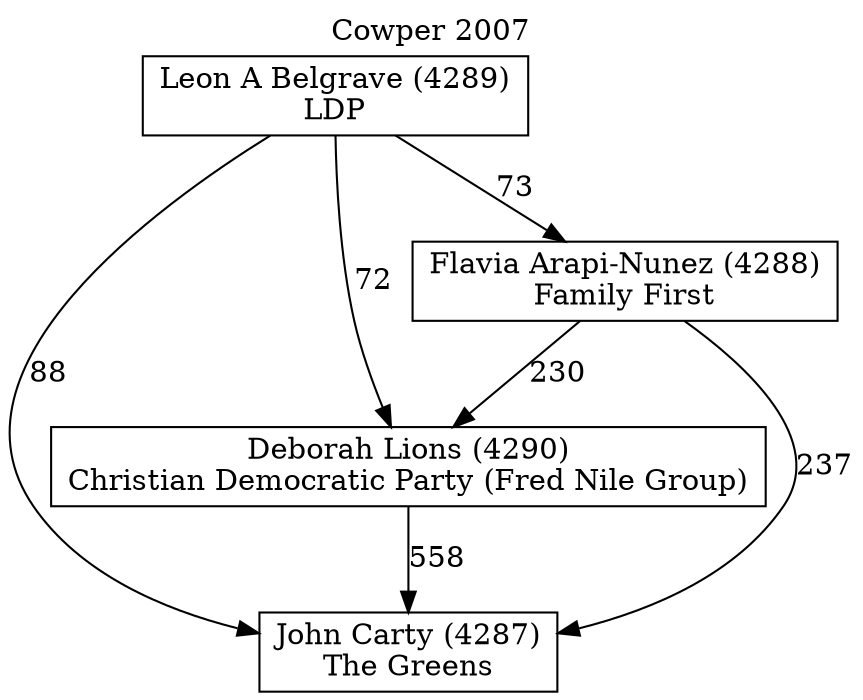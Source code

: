 // House preference flow
digraph "John Carty (4287)_Cowper_2007" {
	graph [label="Cowper 2007" labelloc=t mclimit=10]
	node [shape=box]
	"John Carty (4287)" [label="John Carty (4287)
The Greens"]
	"Deborah Lions (4290)" [label="Deborah Lions (4290)
Christian Democratic Party (Fred Nile Group)"]
	"Flavia Arapi-Nunez (4288)" [label="Flavia Arapi-Nunez (4288)
Family First"]
	"Leon A Belgrave (4289)" [label="Leon A Belgrave (4289)
LDP"]
	"John Carty (4287)" [label="John Carty (4287)
The Greens"]
	"Flavia Arapi-Nunez (4288)" [label="Flavia Arapi-Nunez (4288)
Family First"]
	"Leon A Belgrave (4289)" [label="Leon A Belgrave (4289)
LDP"]
	"John Carty (4287)" [label="John Carty (4287)
The Greens"]
	"Leon A Belgrave (4289)" [label="Leon A Belgrave (4289)
LDP"]
	"Leon A Belgrave (4289)" [label="Leon A Belgrave (4289)
LDP"]
	"Flavia Arapi-Nunez (4288)" [label="Flavia Arapi-Nunez (4288)
Family First"]
	"Leon A Belgrave (4289)" [label="Leon A Belgrave (4289)
LDP"]
	"Leon A Belgrave (4289)" [label="Leon A Belgrave (4289)
LDP"]
	"Deborah Lions (4290)" [label="Deborah Lions (4290)
Christian Democratic Party (Fred Nile Group)"]
	"Flavia Arapi-Nunez (4288)" [label="Flavia Arapi-Nunez (4288)
Family First"]
	"Leon A Belgrave (4289)" [label="Leon A Belgrave (4289)
LDP"]
	"Deborah Lions (4290)" [label="Deborah Lions (4290)
Christian Democratic Party (Fred Nile Group)"]
	"Leon A Belgrave (4289)" [label="Leon A Belgrave (4289)
LDP"]
	"Leon A Belgrave (4289)" [label="Leon A Belgrave (4289)
LDP"]
	"Flavia Arapi-Nunez (4288)" [label="Flavia Arapi-Nunez (4288)
Family First"]
	"Leon A Belgrave (4289)" [label="Leon A Belgrave (4289)
LDP"]
	"Leon A Belgrave (4289)" [label="Leon A Belgrave (4289)
LDP"]
	"Deborah Lions (4290)" -> "John Carty (4287)" [label=558]
	"Flavia Arapi-Nunez (4288)" -> "Deborah Lions (4290)" [label=230]
	"Leon A Belgrave (4289)" -> "Flavia Arapi-Nunez (4288)" [label=73]
	"Flavia Arapi-Nunez (4288)" -> "John Carty (4287)" [label=237]
	"Leon A Belgrave (4289)" -> "John Carty (4287)" [label=88]
	"Leon A Belgrave (4289)" -> "Deborah Lions (4290)" [label=72]
}
